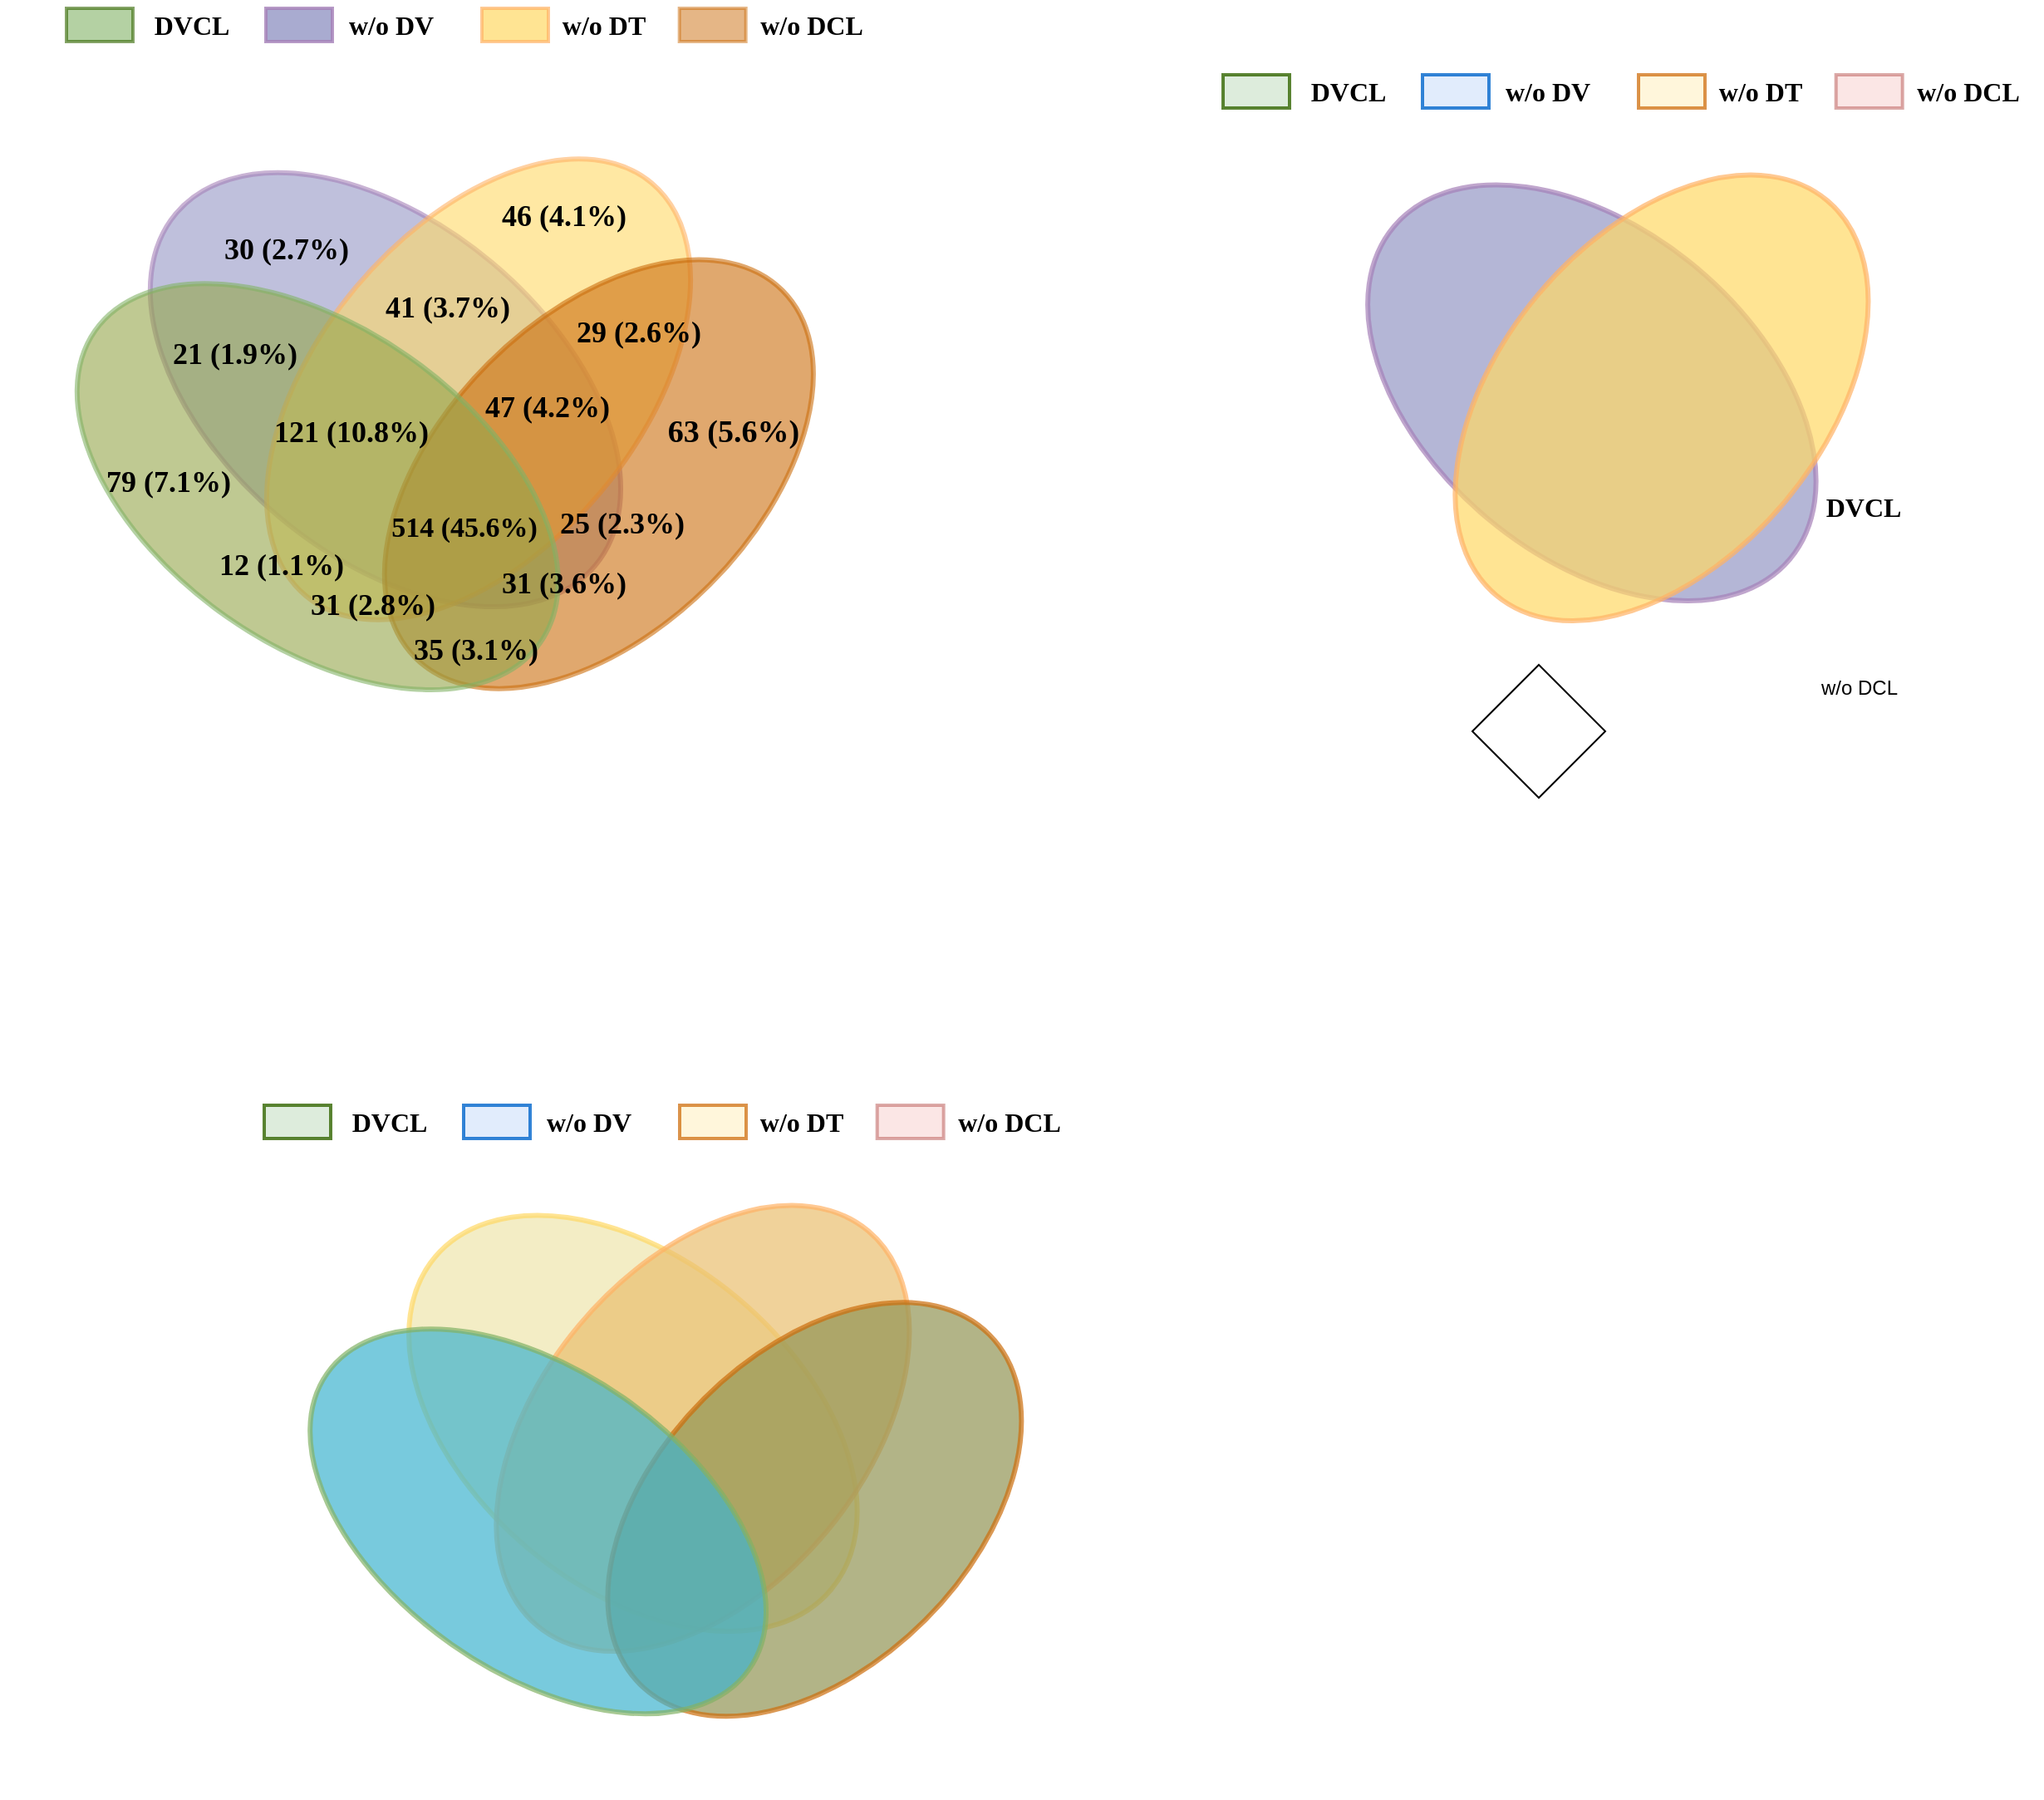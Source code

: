 <mxfile version="22.1.16" type="github">
  <diagram name="第 1 页" id="LeM2w8VIvvIg2yJOV-8C">
    <mxGraphModel dx="1750" dy="968" grid="1" gridSize="10" guides="1" tooltips="1" connect="1" arrows="1" fold="1" page="1" pageScale="1" pageWidth="1169" pageHeight="1654" background="none" math="0" shadow="0">
      <root>
        <mxCell id="0" />
        <mxCell id="1" parent="0" />
        <mxCell id="WjKeYcZH_bO4U1SeLpZb-8" value="" style="ellipse;whiteSpace=wrap;html=1;rotation=40;fillColor=#9497C5;strokeColor=#A680B8;opacity=60;strokeWidth=3;" vertex="1" parent="1">
          <mxGeometry x="211.27" y="464.67" width="329.39" height="199.57" as="geometry" />
        </mxCell>
        <mxCell id="WjKeYcZH_bO4U1SeLpZb-7" value="" style="ellipse;whiteSpace=wrap;html=1;rotation=-230;fillColor=#FFD966;strokeColor=#FFB366;opacity=60;strokeWidth=3;" vertex="1" parent="1">
          <mxGeometry x="270" y="468.16" width="324.02" height="192.09" as="geometry" />
        </mxCell>
        <mxCell id="WjKeYcZH_bO4U1SeLpZb-1" value="" style="ellipse;whiteSpace=wrap;html=1;rotation=-225;opacity=60;fillColor=#CC6E0E;strokeColor=#CC6E0E;strokeWidth=3;" vertex="1" parent="1">
          <mxGeometry x="348.17" y="521.1" width="312.51" height="188.36" as="geometry" />
        </mxCell>
        <mxCell id="WjKeYcZH_bO4U1SeLpZb-18" value="&lt;font style=&quot;font-size: 16px;&quot; face=&quot;Times New Roman&quot;&gt;&lt;b&gt;DVCL&lt;/b&gt;&lt;/font&gt;" style="text;html=1;align=center;verticalAlign=middle;resizable=0;points=[];autosize=1;strokeColor=none;fillColor=none;" vertex="1" parent="1">
          <mxGeometry x="1230" y="620" width="70" height="30" as="geometry" />
        </mxCell>
        <mxCell id="WjKeYcZH_bO4U1SeLpZb-20" value="&lt;br&gt;" style="text;html=1;align=center;verticalAlign=middle;resizable=0;points=[];autosize=1;strokeColor=none;fillColor=none;" vertex="1" parent="1">
          <mxGeometry x="870" y="558" width="20" height="30" as="geometry" />
        </mxCell>
        <mxCell id="WjKeYcZH_bO4U1SeLpZb-21" value="" style="ellipse;whiteSpace=wrap;html=1;rotation=40;fillColor=#9497C5;strokeColor=#A680B8;opacity=70;strokeWidth=3;" vertex="1" parent="1">
          <mxGeometry x="946.35" y="468.16" width="311.16" height="196.41" as="geometry" />
        </mxCell>
        <mxCell id="WjKeYcZH_bO4U1SeLpZb-22" value="" style="ellipse;whiteSpace=wrap;html=1;rotation=-230;fillColor=#FFD966;strokeColor=#FFB366;opacity=70;strokeWidth=3;" vertex="1" parent="1">
          <mxGeometry x="988.95" y="472.46" width="310" height="193.9" as="geometry" />
        </mxCell>
        <mxCell id="WjKeYcZH_bO4U1SeLpZb-23" value="" style="rounded=0;whiteSpace=wrap;html=1;fillColor=#d5e8d4;strokeColor=#336600;opacity=80;strokeWidth=2;" vertex="1" parent="1">
          <mxGeometry x="880" y="375" width="40" height="20" as="geometry" />
        </mxCell>
        <mxCell id="WjKeYcZH_bO4U1SeLpZb-24" value="&lt;font style=&quot;font-size: 16px;&quot; face=&quot;Times New Roman&quot;&gt;&lt;b&gt;DVCL&lt;/b&gt;&lt;/font&gt;" style="text;html=1;align=center;verticalAlign=middle;resizable=0;points=[];autosize=1;strokeColor=none;fillColor=none;" vertex="1" parent="1">
          <mxGeometry x="920" y="370" width="70" height="30" as="geometry" />
        </mxCell>
        <mxCell id="WjKeYcZH_bO4U1SeLpZb-25" value="" style="rounded=0;whiteSpace=wrap;html=1;fillColor=#dae8fc;strokeColor=#0066CC;opacity=80;strokeWidth=2;" vertex="1" parent="1">
          <mxGeometry x="1000" y="375" width="40" height="20" as="geometry" />
        </mxCell>
        <mxCell id="WjKeYcZH_bO4U1SeLpZb-26" value="&lt;font face=&quot;Times New Roman&quot;&gt;&lt;span style=&quot;font-size: 16px;&quot;&gt;&lt;b&gt;w/o DV&lt;/b&gt;&lt;/span&gt;&lt;/font&gt;" style="text;html=1;align=center;verticalAlign=middle;resizable=0;points=[];autosize=1;strokeColor=none;fillColor=none;" vertex="1" parent="1">
          <mxGeometry x="1040" y="370" width="70" height="30" as="geometry" />
        </mxCell>
        <mxCell id="WjKeYcZH_bO4U1SeLpZb-27" value="" style="rounded=0;whiteSpace=wrap;html=1;fillColor=#fff2cc;strokeColor=#CC6600;opacity=70;strokeWidth=2;" vertex="1" parent="1">
          <mxGeometry x="1130" y="375" width="40" height="20" as="geometry" />
        </mxCell>
        <mxCell id="WjKeYcZH_bO4U1SeLpZb-28" value="&lt;font face=&quot;Times New Roman&quot;&gt;&lt;span style=&quot;font-size: 16px;&quot;&gt;&lt;b&gt;w/o DT&lt;/b&gt;&lt;/span&gt;&lt;/font&gt;" style="text;html=1;align=center;verticalAlign=middle;resizable=0;points=[];autosize=1;strokeColor=none;fillColor=none;" vertex="1" parent="1">
          <mxGeometry x="1168" y="370" width="70" height="30" as="geometry" />
        </mxCell>
        <mxCell id="WjKeYcZH_bO4U1SeLpZb-29" value="" style="rounded=0;whiteSpace=wrap;html=1;fillColor=#f8cecc;strokeColor=#b85450;opacity=50;strokeWidth=2;" vertex="1" parent="1">
          <mxGeometry x="1248.84" y="375" width="40" height="20" as="geometry" />
        </mxCell>
        <mxCell id="WjKeYcZH_bO4U1SeLpZb-30" value="&lt;font face=&quot;Times New Roman&quot;&gt;&lt;span style=&quot;font-size: 16px;&quot;&gt;&lt;b&gt;w/o DCL&lt;/b&gt;&lt;/span&gt;&lt;/font&gt;" style="text;html=1;align=center;verticalAlign=middle;resizable=0;points=[];autosize=1;strokeColor=none;fillColor=none;" vertex="1" parent="1">
          <mxGeometry x="1282.51" y="370" width="90" height="30" as="geometry" />
        </mxCell>
        <mxCell id="WjKeYcZH_bO4U1SeLpZb-31" value="" style="ellipse;whiteSpace=wrap;html=1;rotation=40;fillColor=#EEE5AD;strokeColor=#FFD966;opacity=70;strokeWidth=3;" vertex="1" parent="1">
          <mxGeometry x="369.35" y="1088.16" width="311.16" height="196.41" as="geometry" />
        </mxCell>
        <mxCell id="WjKeYcZH_bO4U1SeLpZb-32" value="" style="ellipse;whiteSpace=wrap;html=1;rotation=-230;fillColor=#EABF6F;strokeColor=#FFB366;opacity=70;strokeWidth=3;" vertex="1" parent="1">
          <mxGeometry x="411.95" y="1092.46" width="310" height="193.9" as="geometry" />
        </mxCell>
        <mxCell id="WjKeYcZH_bO4U1SeLpZb-33" value="" style="ellipse;whiteSpace=wrap;html=1;rotation=-225;opacity=70;fillColor=#929455;strokeColor=#CC6E0E;strokeWidth=3;" vertex="1" parent="1">
          <mxGeometry x="485.5" y="1143.96" width="297.38" height="188.36" as="geometry" />
        </mxCell>
        <mxCell id="WjKeYcZH_bO4U1SeLpZb-34" value="" style="rounded=0;whiteSpace=wrap;html=1;fillColor=#d5e8d4;strokeColor=#336600;opacity=80;strokeWidth=2;" vertex="1" parent="1">
          <mxGeometry x="303" y="995" width="40" height="20" as="geometry" />
        </mxCell>
        <mxCell id="WjKeYcZH_bO4U1SeLpZb-35" value="&lt;font style=&quot;font-size: 16px;&quot; face=&quot;Times New Roman&quot;&gt;&lt;b&gt;DVCL&lt;/b&gt;&lt;/font&gt;" style="text;html=1;align=center;verticalAlign=middle;resizable=0;points=[];autosize=1;strokeColor=none;fillColor=none;" vertex="1" parent="1">
          <mxGeometry x="343" y="990" width="70" height="30" as="geometry" />
        </mxCell>
        <mxCell id="WjKeYcZH_bO4U1SeLpZb-36" value="" style="rounded=0;whiteSpace=wrap;html=1;fillColor=#dae8fc;strokeColor=#0066CC;opacity=80;strokeWidth=2;" vertex="1" parent="1">
          <mxGeometry x="423" y="995" width="40" height="20" as="geometry" />
        </mxCell>
        <mxCell id="WjKeYcZH_bO4U1SeLpZb-37" value="&lt;font face=&quot;Times New Roman&quot;&gt;&lt;span style=&quot;font-size: 16px;&quot;&gt;&lt;b&gt;w/o DV&lt;/b&gt;&lt;/span&gt;&lt;/font&gt;" style="text;html=1;align=center;verticalAlign=middle;resizable=0;points=[];autosize=1;strokeColor=none;fillColor=none;" vertex="1" parent="1">
          <mxGeometry x="463" y="990" width="70" height="30" as="geometry" />
        </mxCell>
        <mxCell id="WjKeYcZH_bO4U1SeLpZb-38" value="" style="rounded=0;whiteSpace=wrap;html=1;fillColor=#fff2cc;strokeColor=#CC6600;opacity=70;strokeWidth=2;" vertex="1" parent="1">
          <mxGeometry x="553" y="995" width="40" height="20" as="geometry" />
        </mxCell>
        <mxCell id="WjKeYcZH_bO4U1SeLpZb-39" value="&lt;font face=&quot;Times New Roman&quot;&gt;&lt;span style=&quot;font-size: 16px;&quot;&gt;&lt;b&gt;w/o DT&lt;/b&gt;&lt;/span&gt;&lt;/font&gt;" style="text;html=1;align=center;verticalAlign=middle;resizable=0;points=[];autosize=1;strokeColor=none;fillColor=none;" vertex="1" parent="1">
          <mxGeometry x="591" y="990" width="70" height="30" as="geometry" />
        </mxCell>
        <mxCell id="WjKeYcZH_bO4U1SeLpZb-40" value="" style="rounded=0;whiteSpace=wrap;html=1;fillColor=#f8cecc;strokeColor=#b85450;opacity=50;strokeWidth=2;" vertex="1" parent="1">
          <mxGeometry x="671.84" y="995" width="40" height="20" as="geometry" />
        </mxCell>
        <mxCell id="WjKeYcZH_bO4U1SeLpZb-41" value="&lt;font face=&quot;Times New Roman&quot;&gt;&lt;span style=&quot;font-size: 16px;&quot;&gt;&lt;b&gt;w/o DCL&lt;/b&gt;&lt;/span&gt;&lt;/font&gt;" style="text;html=1;align=center;verticalAlign=middle;resizable=0;points=[];autosize=1;strokeColor=none;fillColor=none;" vertex="1" parent="1">
          <mxGeometry x="705.51" y="990" width="90" height="30" as="geometry" />
        </mxCell>
        <mxCell id="WjKeYcZH_bO4U1SeLpZb-42" value="" style="ellipse;whiteSpace=wrap;html=1;rotation=35;fillColor=#3FB4CF;strokeColor=#82b366;opacity=70;strokeWidth=3;" vertex="1" parent="1">
          <mxGeometry x="312.74" y="1154.92" width="310.12" height="180.9" as="geometry" />
        </mxCell>
        <mxCell id="WjKeYcZH_bO4U1SeLpZb-5" value="" style="ellipse;whiteSpace=wrap;html=1;rotation=35;fillColor=#95A54A;strokeColor=#82b366;opacity=60;strokeWidth=3;" vertex="1" parent="1">
          <mxGeometry x="171.6" y="527.3" width="327.09" height="191.04" as="geometry" />
        </mxCell>
        <mxCell id="WjKeYcZH_bO4U1SeLpZb-51" value="w/o DCL" style="text;whiteSpace=wrap;html=1;" vertex="1" parent="1">
          <mxGeometry x="1238" y="730" width="80" height="40" as="geometry" />
        </mxCell>
        <mxCell id="WjKeYcZH_bO4U1SeLpZb-52" value="&lt;font size=&quot;1&quot; face=&quot;Times New Roman&quot;&gt;&lt;b style=&quot;font-size: 18px;&quot;&gt;79 (7.1%)&lt;/b&gt;&lt;/font&gt;" style="text;html=1;align=center;verticalAlign=middle;resizable=0;points=[];autosize=1;strokeColor=none;fillColor=none;" vertex="1" parent="1">
          <mxGeometry x="195" y="600" width="100" height="40" as="geometry" />
        </mxCell>
        <mxCell id="WjKeYcZH_bO4U1SeLpZb-53" value="&lt;font size=&quot;1&quot; face=&quot;Times New Roman&quot;&gt;&lt;b style=&quot;font-size: 19px;&quot;&gt;63 (5.6%)&lt;/b&gt;&lt;/font&gt;" style="text;html=1;align=center;verticalAlign=middle;resizable=0;points=[];autosize=1;strokeColor=none;fillColor=none;" vertex="1" parent="1">
          <mxGeometry x="535" y="570" width="100" height="40" as="geometry" />
        </mxCell>
        <mxCell id="WjKeYcZH_bO4U1SeLpZb-54" value="&lt;font size=&quot;1&quot; face=&quot;Times New Roman&quot;&gt;&lt;b style=&quot;font-size: 18px;&quot;&gt;30 (2.7%)&lt;/b&gt;&lt;/font&gt;" style="text;html=1;align=center;verticalAlign=middle;resizable=0;points=[];autosize=1;strokeColor=none;fillColor=none;" vertex="1" parent="1">
          <mxGeometry x="266.32" y="460" width="100" height="40" as="geometry" />
        </mxCell>
        <mxCell id="WjKeYcZH_bO4U1SeLpZb-55" value="&lt;font size=&quot;1&quot; face=&quot;Times New Roman&quot;&gt;&lt;b style=&quot;font-size: 18px;&quot;&gt;46 (4.1%)&lt;/b&gt;&lt;/font&gt;" style="text;html=1;align=center;verticalAlign=middle;resizable=0;points=[];autosize=1;strokeColor=none;fillColor=none;" vertex="1" parent="1">
          <mxGeometry x="433" y="440" width="100" height="40" as="geometry" />
        </mxCell>
        <mxCell id="WjKeYcZH_bO4U1SeLpZb-56" value="&lt;font size=&quot;1&quot; face=&quot;Times New Roman&quot;&gt;&lt;b style=&quot;font-size: 17px;&quot;&gt;514 (45.6%)&lt;/b&gt;&lt;/font&gt;" style="text;html=1;align=center;verticalAlign=middle;resizable=0;points=[];autosize=1;strokeColor=none;fillColor=none;" vertex="1" parent="1">
          <mxGeometry x="367.81" y="632.57" width="110" height="30" as="geometry" />
        </mxCell>
        <mxCell id="WjKeYcZH_bO4U1SeLpZb-57" value="&lt;font size=&quot;1&quot; face=&quot;Times New Roman&quot;&gt;&lt;b style=&quot;font-size: 18px;&quot;&gt;121 (10.8%)&lt;/b&gt;&lt;/font&gt;" style="text;html=1;align=center;verticalAlign=middle;resizable=0;points=[];autosize=1;strokeColor=none;fillColor=none;" vertex="1" parent="1">
          <mxGeometry x="295" y="570" width="120" height="40" as="geometry" />
        </mxCell>
        <mxCell id="WjKeYcZH_bO4U1SeLpZb-58" value="&lt;font size=&quot;1&quot; face=&quot;Times New Roman&quot;&gt;&lt;b style=&quot;font-size: 18px;&quot;&gt;35 (3.1%)&lt;/b&gt;&lt;/font&gt;" style="text;html=1;align=center;verticalAlign=middle;resizable=0;points=[];autosize=1;strokeColor=none;fillColor=none;" vertex="1" parent="1">
          <mxGeometry x="380" y="701.36" width="100" height="40" as="geometry" />
        </mxCell>
        <mxCell id="WjKeYcZH_bO4U1SeLpZb-59" value="&lt;font size=&quot;1&quot; face=&quot;Times New Roman&quot;&gt;&lt;b style=&quot;font-size: 18px;&quot;&gt;12 (1.1%)&lt;/b&gt;&lt;/font&gt;" style="text;html=1;align=center;verticalAlign=middle;resizable=0;points=[];autosize=1;strokeColor=none;fillColor=none;" vertex="1" parent="1">
          <mxGeometry x="262.81" y="650" width="100" height="40" as="geometry" />
        </mxCell>
        <mxCell id="WjKeYcZH_bO4U1SeLpZb-60" value="&lt;font size=&quot;1&quot; face=&quot;Times New Roman&quot;&gt;&lt;b style=&quot;font-size: 18px;&quot;&gt;25 (2.3%)&lt;/b&gt;&lt;/font&gt;" style="text;html=1;align=center;verticalAlign=middle;resizable=0;points=[];autosize=1;strokeColor=none;fillColor=none;" vertex="1" parent="1">
          <mxGeometry x="467.51" y="625" width="100" height="40" as="geometry" />
        </mxCell>
        <mxCell id="WjKeYcZH_bO4U1SeLpZb-61" value="&lt;font size=&quot;1&quot; face=&quot;Times New Roman&quot;&gt;&lt;b style=&quot;font-size: 18px;&quot;&gt;41 (3.7%)&lt;/b&gt;&lt;/font&gt;" style="text;html=1;align=center;verticalAlign=middle;resizable=0;points=[];autosize=1;strokeColor=none;fillColor=none;" vertex="1" parent="1">
          <mxGeometry x="362.81" y="495" width="100" height="40" as="geometry" />
        </mxCell>
        <mxCell id="WjKeYcZH_bO4U1SeLpZb-62" value="&lt;font size=&quot;1&quot; face=&quot;Times New Roman&quot;&gt;&lt;b style=&quot;font-size: 18px;&quot;&gt;21 (1.9%)&lt;/b&gt;&lt;/font&gt;" style="text;html=1;align=center;verticalAlign=middle;resizable=0;points=[];autosize=1;strokeColor=none;fillColor=none;" vertex="1" parent="1">
          <mxGeometry x="235" y="523" width="100" height="40" as="geometry" />
        </mxCell>
        <mxCell id="WjKeYcZH_bO4U1SeLpZb-63" value="&lt;font size=&quot;1&quot; face=&quot;Times New Roman&quot;&gt;&lt;b style=&quot;font-size: 18px;&quot;&gt;29 (2.6%)&lt;/b&gt;&lt;/font&gt;" style="text;html=1;align=center;verticalAlign=middle;resizable=0;points=[];autosize=1;strokeColor=none;fillColor=none;" vertex="1" parent="1">
          <mxGeometry x="477.81" y="510" width="100" height="40" as="geometry" />
        </mxCell>
        <mxCell id="WjKeYcZH_bO4U1SeLpZb-64" value="&lt;font size=&quot;1&quot; face=&quot;Times New Roman&quot;&gt;&lt;b style=&quot;font-size: 18px;&quot;&gt;47 (4.2%)&lt;/b&gt;&lt;/font&gt;" style="text;html=1;align=center;verticalAlign=middle;resizable=0;points=[];autosize=1;strokeColor=none;fillColor=none;" vertex="1" parent="1">
          <mxGeometry x="423.0" y="555" width="100" height="40" as="geometry" />
        </mxCell>
        <mxCell id="WjKeYcZH_bO4U1SeLpZb-65" value="&lt;font size=&quot;1&quot; face=&quot;Times New Roman&quot;&gt;&lt;b style=&quot;font-size: 18px;&quot;&gt;31 (2.8%)&lt;/b&gt;&lt;/font&gt;" style="text;html=1;align=center;verticalAlign=middle;resizable=0;points=[];autosize=1;strokeColor=none;fillColor=none;" vertex="1" parent="1">
          <mxGeometry x="318.0" y="674.46" width="100" height="40" as="geometry" />
        </mxCell>
        <mxCell id="WjKeYcZH_bO4U1SeLpZb-66" value="&lt;font size=&quot;1&quot; face=&quot;Times New Roman&quot;&gt;&lt;b style=&quot;font-size: 18px;&quot;&gt;31 (3.6%)&lt;/b&gt;&lt;/font&gt;" style="text;html=1;align=center;verticalAlign=middle;resizable=0;points=[];autosize=1;strokeColor=none;fillColor=none;" vertex="1" parent="1">
          <mxGeometry x="433" y="661.36" width="100" height="40" as="geometry" />
        </mxCell>
        <mxCell id="WjKeYcZH_bO4U1SeLpZb-67" value="" style="rhombus;whiteSpace=wrap;html=1;" vertex="1" parent="1">
          <mxGeometry x="1030" y="730" width="80" height="80" as="geometry" />
        </mxCell>
        <mxCell id="WjKeYcZH_bO4U1SeLpZb-76" value="" style="rounded=0;whiteSpace=wrap;html=1;fillColor=#82B366;strokeColor=#336600;opacity=60;strokeWidth=2;" vertex="1" parent="1">
          <mxGeometry x="184" y="335" width="40" height="20" as="geometry" />
        </mxCell>
        <mxCell id="WjKeYcZH_bO4U1SeLpZb-77" value="&lt;font style=&quot;font-size: 16px;&quot; face=&quot;Times New Roman&quot;&gt;&lt;b&gt;DVCL&lt;/b&gt;&lt;/font&gt;" style="text;html=1;align=center;verticalAlign=middle;resizable=0;points=[];autosize=1;strokeColor=none;fillColor=none;" vertex="1" parent="1">
          <mxGeometry x="224" y="330" width="70" height="30" as="geometry" />
        </mxCell>
        <mxCell id="WjKeYcZH_bO4U1SeLpZb-78" value="" style="rounded=0;whiteSpace=wrap;html=1;fillColor=#9497C5;strokeColor=#A680B8;opacity=80;strokeWidth=2;" vertex="1" parent="1">
          <mxGeometry x="304" y="335" width="40" height="20" as="geometry" />
        </mxCell>
        <mxCell id="WjKeYcZH_bO4U1SeLpZb-79" value="&lt;font face=&quot;Times New Roman&quot;&gt;&lt;span style=&quot;font-size: 16px;&quot;&gt;&lt;b&gt;w/o DV&lt;/b&gt;&lt;/span&gt;&lt;/font&gt;" style="text;html=1;align=center;verticalAlign=middle;resizable=0;points=[];autosize=1;strokeColor=none;fillColor=none;" vertex="1" parent="1">
          <mxGeometry x="344" y="330" width="70" height="30" as="geometry" />
        </mxCell>
        <mxCell id="WjKeYcZH_bO4U1SeLpZb-80" value="" style="rounded=0;whiteSpace=wrap;html=1;fillColor=#FFD966;strokeColor=#FFB366;opacity=70;strokeWidth=2;" vertex="1" parent="1">
          <mxGeometry x="434" y="335" width="40" height="20" as="geometry" />
        </mxCell>
        <mxCell id="WjKeYcZH_bO4U1SeLpZb-81" value="&lt;font face=&quot;Times New Roman&quot;&gt;&lt;span style=&quot;font-size: 16px;&quot;&gt;&lt;b&gt;w/o DT&lt;/b&gt;&lt;/span&gt;&lt;/font&gt;" style="text;html=1;align=center;verticalAlign=middle;resizable=0;points=[];autosize=1;strokeColor=none;fillColor=none;" vertex="1" parent="1">
          <mxGeometry x="472" y="330" width="70" height="30" as="geometry" />
        </mxCell>
        <mxCell id="WjKeYcZH_bO4U1SeLpZb-82" value="" style="rounded=0;whiteSpace=wrap;html=1;fillColor=#CC6E0E;strokeColor=#CC6E0E;opacity=50;strokeWidth=2;" vertex="1" parent="1">
          <mxGeometry x="552.84" y="335" width="40" height="20" as="geometry" />
        </mxCell>
        <mxCell id="WjKeYcZH_bO4U1SeLpZb-83" value="&lt;font face=&quot;Times New Roman&quot;&gt;&lt;span style=&quot;font-size: 16px;&quot;&gt;&lt;b&gt;w/o DCL&lt;/b&gt;&lt;/span&gt;&lt;/font&gt;" style="text;html=1;align=center;verticalAlign=middle;resizable=0;points=[];autosize=1;strokeColor=none;fillColor=none;" vertex="1" parent="1">
          <mxGeometry x="586.51" y="330" width="90" height="30" as="geometry" />
        </mxCell>
      </root>
    </mxGraphModel>
  </diagram>
</mxfile>
